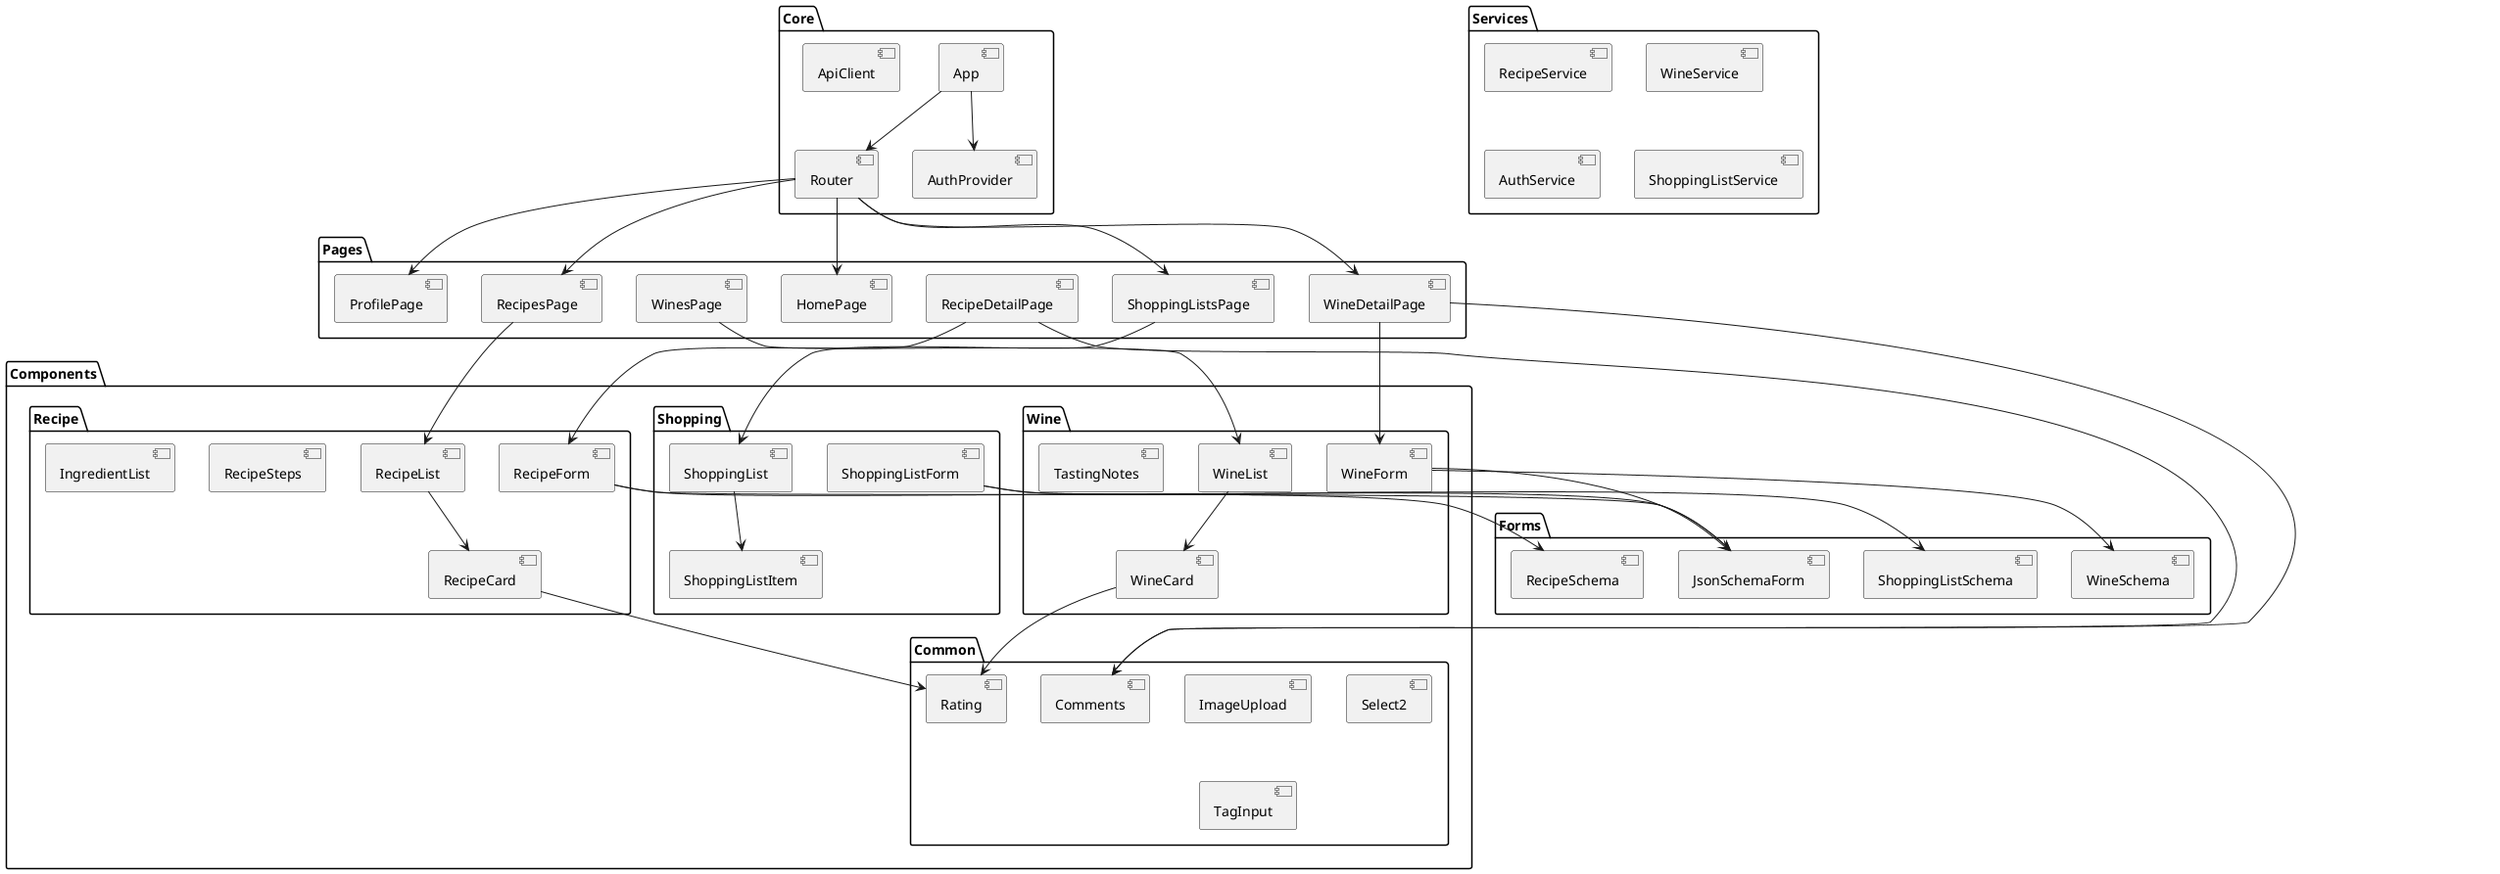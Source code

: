 @startuml Frontend Component Structure

package "Core" {
  [App]
  [Router]
  [AuthProvider]
  [ApiClient]
}

package "Pages" {
  [HomePage]
  [RecipesPage]
  [RecipeDetailPage]
  [WinesPage]
  [WineDetailPage]
  [ProfilePage]
  [ShoppingListsPage]
}

package "Components" {
  package "Recipe" {
    [RecipeList]
    [RecipeCard]
    [RecipeForm]
    [RecipeSteps]
    [IngredientList]
  }
  
  package "Wine" {
    [WineList]
    [WineCard]
    [WineForm]
    [TastingNotes]
  }
  
  package "Shopping" {
    [ShoppingList]
    [ShoppingListForm]
    [ShoppingListItem]
  }
  
  package "Common" {
    [Rating]
    [Comments]
    [ImageUpload]
    [Select2]
    [TagInput]
  }
}

package "Forms" {
  [JsonSchemaForm]
  [RecipeSchema]
  [WineSchema]
  [ShoppingListSchema]
}

package "Services" {
  [RecipeService]
  [WineService]
  [AuthService]
  [ShoppingListService]
}

' Relationships
[App] --> [Router]
[App] --> [AuthProvider]
[Router] --> [HomePage]
[Router] --> [RecipesPage]
[Router] --> [WineDetailPage]
[Router] --> [ProfilePage]
[Router] --> [ShoppingListsPage]

[RecipesPage] --> [RecipeList]
[RecipeList] --> [RecipeCard]
[RecipeDetailPage] --> [RecipeForm]
[RecipeForm] --> [JsonSchemaForm]
[RecipeForm] --> [RecipeSchema]

[WinesPage] --> [WineList]
[WineList] --> [WineCard]
[WineDetailPage] --> [WineForm]
[WineForm] --> [JsonSchemaForm]
[WineForm] --> [WineSchema]

[ShoppingListsPage] --> [ShoppingList]
[ShoppingList] --> [ShoppingListItem]
[ShoppingListForm] --> [JsonSchemaForm]
[ShoppingListForm] --> [ShoppingListSchema]

[RecipeCard] --> [Rating]
[WineCard] --> [Rating]
[RecipeDetailPage] --> [Comments]
[WineDetailPage] --> [Comments]

@enduml
